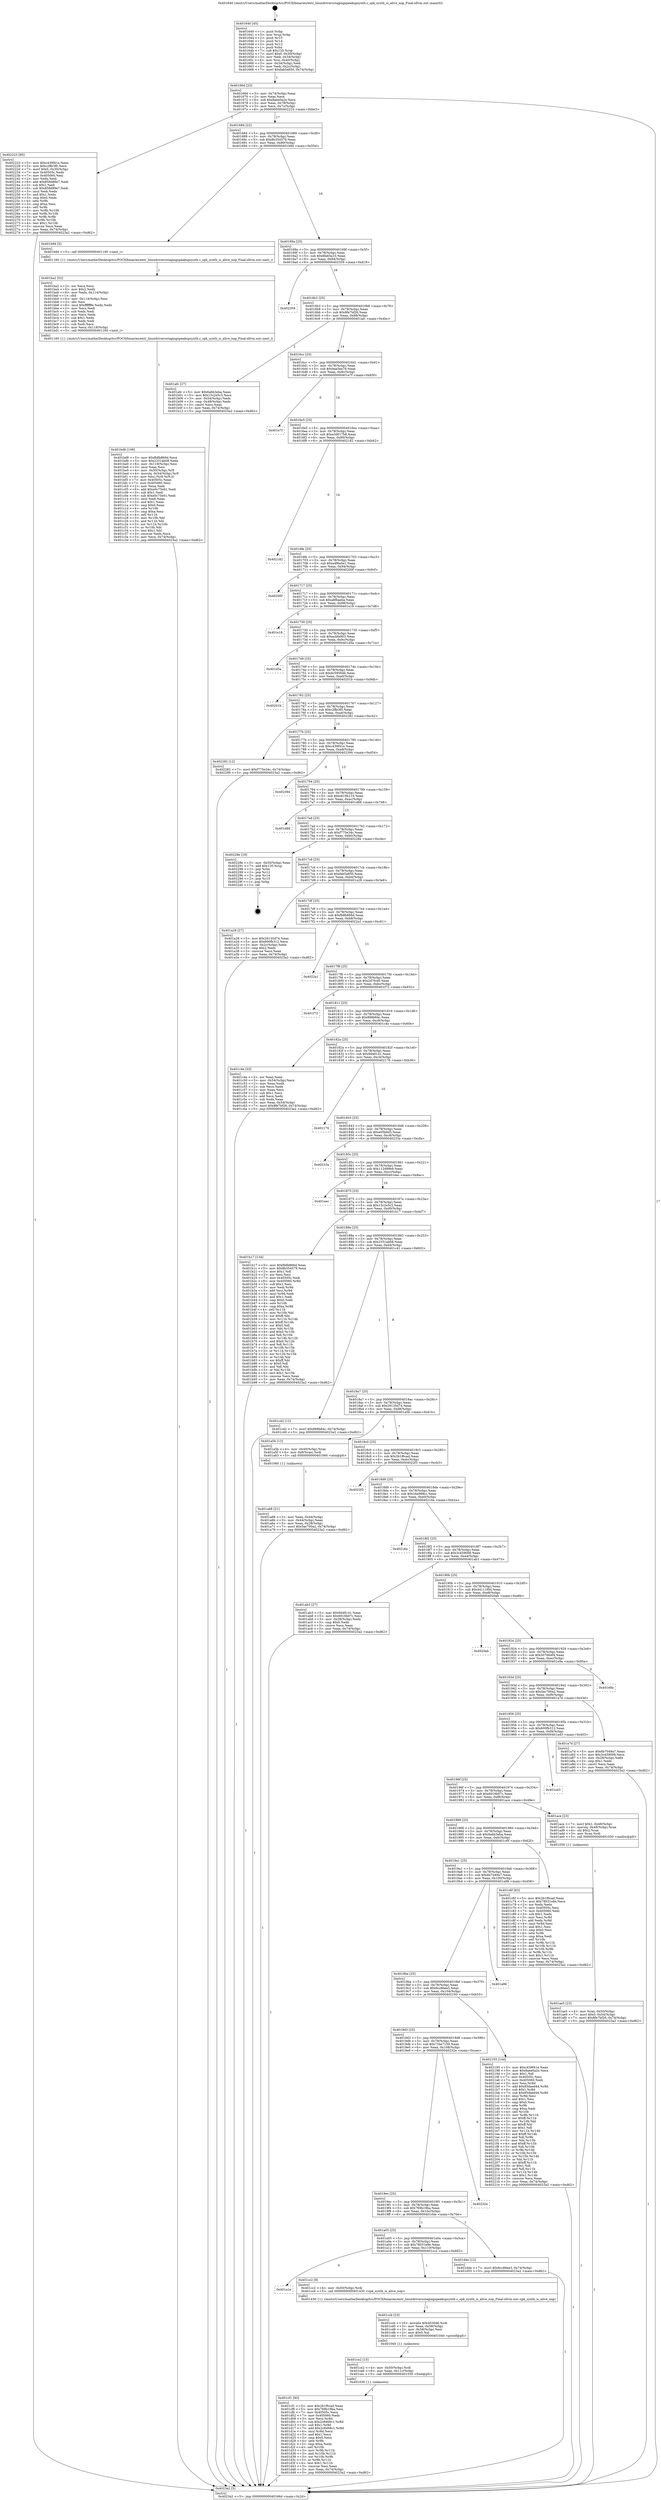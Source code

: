 digraph "0x401640" {
  label = "0x401640 (/mnt/c/Users/mathe/Desktop/tcc/POCII/binaries/extr_linuxdriversstagingspeakupsynth.c_spk_synth_is_alive_nop_Final-ollvm.out::main(0))"
  labelloc = "t"
  node[shape=record]

  Entry [label="",width=0.3,height=0.3,shape=circle,fillcolor=black,style=filled]
  "0x40166d" [label="{
     0x40166d [23]\l
     | [instrs]\l
     &nbsp;&nbsp;0x40166d \<+3\>: mov -0x74(%rbp),%eax\l
     &nbsp;&nbsp;0x401670 \<+2\>: mov %eax,%ecx\l
     &nbsp;&nbsp;0x401672 \<+6\>: sub $0x8aee0a2e,%ecx\l
     &nbsp;&nbsp;0x401678 \<+3\>: mov %eax,-0x78(%rbp)\l
     &nbsp;&nbsp;0x40167b \<+3\>: mov %ecx,-0x7c(%rbp)\l
     &nbsp;&nbsp;0x40167e \<+6\>: je 0000000000402223 \<main+0xbe3\>\l
  }"]
  "0x402223" [label="{
     0x402223 [95]\l
     | [instrs]\l
     &nbsp;&nbsp;0x402223 \<+5\>: mov $0xc439f41e,%eax\l
     &nbsp;&nbsp;0x402228 \<+5\>: mov $0xc2ffe3f0,%ecx\l
     &nbsp;&nbsp;0x40222d \<+7\>: movl $0x0,-0x30(%rbp)\l
     &nbsp;&nbsp;0x402234 \<+7\>: mov 0x40505c,%edx\l
     &nbsp;&nbsp;0x40223b \<+7\>: mov 0x405060,%esi\l
     &nbsp;&nbsp;0x402242 \<+2\>: mov %edx,%edi\l
     &nbsp;&nbsp;0x402244 \<+6\>: add $0x858d89e7,%edi\l
     &nbsp;&nbsp;0x40224a \<+3\>: sub $0x1,%edi\l
     &nbsp;&nbsp;0x40224d \<+6\>: sub $0x858d89e7,%edi\l
     &nbsp;&nbsp;0x402253 \<+3\>: imul %edi,%edx\l
     &nbsp;&nbsp;0x402256 \<+3\>: and $0x1,%edx\l
     &nbsp;&nbsp;0x402259 \<+3\>: cmp $0x0,%edx\l
     &nbsp;&nbsp;0x40225c \<+4\>: sete %r8b\l
     &nbsp;&nbsp;0x402260 \<+3\>: cmp $0xa,%esi\l
     &nbsp;&nbsp;0x402263 \<+4\>: setl %r9b\l
     &nbsp;&nbsp;0x402267 \<+3\>: mov %r8b,%r10b\l
     &nbsp;&nbsp;0x40226a \<+3\>: and %r9b,%r10b\l
     &nbsp;&nbsp;0x40226d \<+3\>: xor %r9b,%r8b\l
     &nbsp;&nbsp;0x402270 \<+3\>: or %r8b,%r10b\l
     &nbsp;&nbsp;0x402273 \<+4\>: test $0x1,%r10b\l
     &nbsp;&nbsp;0x402277 \<+3\>: cmovne %ecx,%eax\l
     &nbsp;&nbsp;0x40227a \<+3\>: mov %eax,-0x74(%rbp)\l
     &nbsp;&nbsp;0x40227d \<+5\>: jmp 00000000004023a2 \<main+0xd62\>\l
  }"]
  "0x401684" [label="{
     0x401684 [22]\l
     | [instrs]\l
     &nbsp;&nbsp;0x401684 \<+5\>: jmp 0000000000401689 \<main+0x49\>\l
     &nbsp;&nbsp;0x401689 \<+3\>: mov -0x78(%rbp),%eax\l
     &nbsp;&nbsp;0x40168c \<+5\>: sub $0x8b354579,%eax\l
     &nbsp;&nbsp;0x401691 \<+3\>: mov %eax,-0x80(%rbp)\l
     &nbsp;&nbsp;0x401694 \<+6\>: je 0000000000401b9d \<main+0x55d\>\l
  }"]
  Exit [label="",width=0.3,height=0.3,shape=circle,fillcolor=black,style=filled,peripheries=2]
  "0x401b9d" [label="{
     0x401b9d [5]\l
     | [instrs]\l
     &nbsp;&nbsp;0x401b9d \<+5\>: call 0000000000401160 \<next_i\>\l
     | [calls]\l
     &nbsp;&nbsp;0x401160 \{1\} (/mnt/c/Users/mathe/Desktop/tcc/POCII/binaries/extr_linuxdriversstagingspeakupsynth.c_spk_synth_is_alive_nop_Final-ollvm.out::next_i)\l
  }"]
  "0x40169a" [label="{
     0x40169a [25]\l
     | [instrs]\l
     &nbsp;&nbsp;0x40169a \<+5\>: jmp 000000000040169f \<main+0x5f\>\l
     &nbsp;&nbsp;0x40169f \<+3\>: mov -0x78(%rbp),%eax\l
     &nbsp;&nbsp;0x4016a2 \<+5\>: sub $0x8fa65a10,%eax\l
     &nbsp;&nbsp;0x4016a7 \<+6\>: mov %eax,-0x84(%rbp)\l
     &nbsp;&nbsp;0x4016ad \<+6\>: je 0000000000402359 \<main+0xd19\>\l
  }"]
  "0x401cf1" [label="{
     0x401cf1 [93]\l
     | [instrs]\l
     &nbsp;&nbsp;0x401cf1 \<+5\>: mov $0x2b1f6cad,%eax\l
     &nbsp;&nbsp;0x401cf6 \<+5\>: mov $0x769b19ba,%esi\l
     &nbsp;&nbsp;0x401cfb \<+7\>: mov 0x40505c,%ecx\l
     &nbsp;&nbsp;0x401d02 \<+7\>: mov 0x405060,%edx\l
     &nbsp;&nbsp;0x401d09 \<+3\>: mov %ecx,%r8d\l
     &nbsp;&nbsp;0x401d0c \<+7\>: sub $0x2c8468c1,%r8d\l
     &nbsp;&nbsp;0x401d13 \<+4\>: sub $0x1,%r8d\l
     &nbsp;&nbsp;0x401d17 \<+7\>: add $0x2c8468c1,%r8d\l
     &nbsp;&nbsp;0x401d1e \<+4\>: imul %r8d,%ecx\l
     &nbsp;&nbsp;0x401d22 \<+3\>: and $0x1,%ecx\l
     &nbsp;&nbsp;0x401d25 \<+3\>: cmp $0x0,%ecx\l
     &nbsp;&nbsp;0x401d28 \<+4\>: sete %r9b\l
     &nbsp;&nbsp;0x401d2c \<+3\>: cmp $0xa,%edx\l
     &nbsp;&nbsp;0x401d2f \<+4\>: setl %r10b\l
     &nbsp;&nbsp;0x401d33 \<+3\>: mov %r9b,%r11b\l
     &nbsp;&nbsp;0x401d36 \<+3\>: and %r10b,%r11b\l
     &nbsp;&nbsp;0x401d39 \<+3\>: xor %r10b,%r9b\l
     &nbsp;&nbsp;0x401d3c \<+3\>: or %r9b,%r11b\l
     &nbsp;&nbsp;0x401d3f \<+4\>: test $0x1,%r11b\l
     &nbsp;&nbsp;0x401d43 \<+3\>: cmovne %esi,%eax\l
     &nbsp;&nbsp;0x401d46 \<+3\>: mov %eax,-0x74(%rbp)\l
     &nbsp;&nbsp;0x401d49 \<+5\>: jmp 00000000004023a2 \<main+0xd62\>\l
  }"]
  "0x402359" [label="{
     0x402359\l
  }", style=dashed]
  "0x4016b3" [label="{
     0x4016b3 [25]\l
     | [instrs]\l
     &nbsp;&nbsp;0x4016b3 \<+5\>: jmp 00000000004016b8 \<main+0x78\>\l
     &nbsp;&nbsp;0x4016b8 \<+3\>: mov -0x78(%rbp),%eax\l
     &nbsp;&nbsp;0x4016bb \<+5\>: sub $0x8fe7bf26,%eax\l
     &nbsp;&nbsp;0x4016c0 \<+6\>: mov %eax,-0x88(%rbp)\l
     &nbsp;&nbsp;0x4016c6 \<+6\>: je 0000000000401afc \<main+0x4bc\>\l
  }"]
  "0x401ce2" [label="{
     0x401ce2 [15]\l
     | [instrs]\l
     &nbsp;&nbsp;0x401ce2 \<+4\>: mov -0x50(%rbp),%rdi\l
     &nbsp;&nbsp;0x401ce6 \<+6\>: mov %eax,-0x11c(%rbp)\l
     &nbsp;&nbsp;0x401cec \<+5\>: call 0000000000401030 \<free@plt\>\l
     | [calls]\l
     &nbsp;&nbsp;0x401030 \{1\} (unknown)\l
  }"]
  "0x401afc" [label="{
     0x401afc [27]\l
     | [instrs]\l
     &nbsp;&nbsp;0x401afc \<+5\>: mov $0x6a6b3eba,%eax\l
     &nbsp;&nbsp;0x401b01 \<+5\>: mov $0x15c2e5c3,%ecx\l
     &nbsp;&nbsp;0x401b06 \<+3\>: mov -0x54(%rbp),%edx\l
     &nbsp;&nbsp;0x401b09 \<+3\>: cmp -0x48(%rbp),%edx\l
     &nbsp;&nbsp;0x401b0c \<+3\>: cmovl %ecx,%eax\l
     &nbsp;&nbsp;0x401b0f \<+3\>: mov %eax,-0x74(%rbp)\l
     &nbsp;&nbsp;0x401b12 \<+5\>: jmp 00000000004023a2 \<main+0xd62\>\l
  }"]
  "0x4016cc" [label="{
     0x4016cc [25]\l
     | [instrs]\l
     &nbsp;&nbsp;0x4016cc \<+5\>: jmp 00000000004016d1 \<main+0x91\>\l
     &nbsp;&nbsp;0x4016d1 \<+3\>: mov -0x78(%rbp),%eax\l
     &nbsp;&nbsp;0x4016d4 \<+5\>: sub $0x9aa5ee78,%eax\l
     &nbsp;&nbsp;0x4016d9 \<+6\>: mov %eax,-0x8c(%rbp)\l
     &nbsp;&nbsp;0x4016df \<+6\>: je 0000000000401e7f \<main+0x83f\>\l
  }"]
  "0x401ccb" [label="{
     0x401ccb [23]\l
     | [instrs]\l
     &nbsp;&nbsp;0x401ccb \<+10\>: movabs $0x4030d6,%rdi\l
     &nbsp;&nbsp;0x401cd5 \<+3\>: mov %eax,-0x58(%rbp)\l
     &nbsp;&nbsp;0x401cd8 \<+3\>: mov -0x58(%rbp),%esi\l
     &nbsp;&nbsp;0x401cdb \<+2\>: mov $0x0,%al\l
     &nbsp;&nbsp;0x401cdd \<+5\>: call 0000000000401040 \<printf@plt\>\l
     | [calls]\l
     &nbsp;&nbsp;0x401040 \{1\} (unknown)\l
  }"]
  "0x401e7f" [label="{
     0x401e7f\l
  }", style=dashed]
  "0x4016e5" [label="{
     0x4016e5 [25]\l
     | [instrs]\l
     &nbsp;&nbsp;0x4016e5 \<+5\>: jmp 00000000004016ea \<main+0xaa\>\l
     &nbsp;&nbsp;0x4016ea \<+3\>: mov -0x78(%rbp),%eax\l
     &nbsp;&nbsp;0x4016ed \<+5\>: sub $0xa3d017b8,%eax\l
     &nbsp;&nbsp;0x4016f2 \<+6\>: mov %eax,-0x90(%rbp)\l
     &nbsp;&nbsp;0x4016f8 \<+6\>: je 0000000000402182 \<main+0xb42\>\l
  }"]
  "0x401a1e" [label="{
     0x401a1e\l
  }", style=dashed]
  "0x402182" [label="{
     0x402182\l
  }", style=dashed]
  "0x4016fe" [label="{
     0x4016fe [25]\l
     | [instrs]\l
     &nbsp;&nbsp;0x4016fe \<+5\>: jmp 0000000000401703 \<main+0xc3\>\l
     &nbsp;&nbsp;0x401703 \<+3\>: mov -0x78(%rbp),%eax\l
     &nbsp;&nbsp;0x401706 \<+5\>: sub $0xa4f6a0e1,%eax\l
     &nbsp;&nbsp;0x40170b \<+6\>: mov %eax,-0x94(%rbp)\l
     &nbsp;&nbsp;0x401711 \<+6\>: je 000000000040200f \<main+0x9cf\>\l
  }"]
  "0x401cc2" [label="{
     0x401cc2 [9]\l
     | [instrs]\l
     &nbsp;&nbsp;0x401cc2 \<+4\>: mov -0x50(%rbp),%rdi\l
     &nbsp;&nbsp;0x401cc6 \<+5\>: call 0000000000401430 \<spk_synth_is_alive_nop\>\l
     | [calls]\l
     &nbsp;&nbsp;0x401430 \{1\} (/mnt/c/Users/mathe/Desktop/tcc/POCII/binaries/extr_linuxdriversstagingspeakupsynth.c_spk_synth_is_alive_nop_Final-ollvm.out::spk_synth_is_alive_nop)\l
  }"]
  "0x40200f" [label="{
     0x40200f\l
  }", style=dashed]
  "0x401717" [label="{
     0x401717 [25]\l
     | [instrs]\l
     &nbsp;&nbsp;0x401717 \<+5\>: jmp 000000000040171c \<main+0xdc\>\l
     &nbsp;&nbsp;0x40171c \<+3\>: mov -0x78(%rbp),%eax\l
     &nbsp;&nbsp;0x40171f \<+5\>: sub $0xa8fbaeba,%eax\l
     &nbsp;&nbsp;0x401724 \<+6\>: mov %eax,-0x98(%rbp)\l
     &nbsp;&nbsp;0x40172a \<+6\>: je 0000000000401e18 \<main+0x7d8\>\l
  }"]
  "0x401a05" [label="{
     0x401a05 [25]\l
     | [instrs]\l
     &nbsp;&nbsp;0x401a05 \<+5\>: jmp 0000000000401a0a \<main+0x3ca\>\l
     &nbsp;&nbsp;0x401a0a \<+3\>: mov -0x78(%rbp),%eax\l
     &nbsp;&nbsp;0x401a0d \<+5\>: sub $0x78031e8e,%eax\l
     &nbsp;&nbsp;0x401a12 \<+6\>: mov %eax,-0x110(%rbp)\l
     &nbsp;&nbsp;0x401a18 \<+6\>: je 0000000000401cc2 \<main+0x682\>\l
  }"]
  "0x401e18" [label="{
     0x401e18\l
  }", style=dashed]
  "0x401730" [label="{
     0x401730 [25]\l
     | [instrs]\l
     &nbsp;&nbsp;0x401730 \<+5\>: jmp 0000000000401735 \<main+0xf5\>\l
     &nbsp;&nbsp;0x401735 \<+3\>: mov -0x78(%rbp),%eax\l
     &nbsp;&nbsp;0x401738 \<+5\>: sub $0xacbfa903,%eax\l
     &nbsp;&nbsp;0x40173d \<+6\>: mov %eax,-0x9c(%rbp)\l
     &nbsp;&nbsp;0x401743 \<+6\>: je 0000000000401d5a \<main+0x71a\>\l
  }"]
  "0x401d4e" [label="{
     0x401d4e [12]\l
     | [instrs]\l
     &nbsp;&nbsp;0x401d4e \<+7\>: movl $0x6cc86ee3,-0x74(%rbp)\l
     &nbsp;&nbsp;0x401d55 \<+5\>: jmp 00000000004023a2 \<main+0xd62\>\l
  }"]
  "0x401d5a" [label="{
     0x401d5a\l
  }", style=dashed]
  "0x401749" [label="{
     0x401749 [25]\l
     | [instrs]\l
     &nbsp;&nbsp;0x401749 \<+5\>: jmp 000000000040174e \<main+0x10e\>\l
     &nbsp;&nbsp;0x40174e \<+3\>: mov -0x78(%rbp),%eax\l
     &nbsp;&nbsp;0x401751 \<+5\>: sub $0xbc59564b,%eax\l
     &nbsp;&nbsp;0x401756 \<+6\>: mov %eax,-0xa0(%rbp)\l
     &nbsp;&nbsp;0x40175c \<+6\>: je 000000000040201b \<main+0x9db\>\l
  }"]
  "0x4019ec" [label="{
     0x4019ec [25]\l
     | [instrs]\l
     &nbsp;&nbsp;0x4019ec \<+5\>: jmp 00000000004019f1 \<main+0x3b1\>\l
     &nbsp;&nbsp;0x4019f1 \<+3\>: mov -0x78(%rbp),%eax\l
     &nbsp;&nbsp;0x4019f4 \<+5\>: sub $0x769b19ba,%eax\l
     &nbsp;&nbsp;0x4019f9 \<+6\>: mov %eax,-0x10c(%rbp)\l
     &nbsp;&nbsp;0x4019ff \<+6\>: je 0000000000401d4e \<main+0x70e\>\l
  }"]
  "0x40201b" [label="{
     0x40201b\l
  }", style=dashed]
  "0x401762" [label="{
     0x401762 [25]\l
     | [instrs]\l
     &nbsp;&nbsp;0x401762 \<+5\>: jmp 0000000000401767 \<main+0x127\>\l
     &nbsp;&nbsp;0x401767 \<+3\>: mov -0x78(%rbp),%eax\l
     &nbsp;&nbsp;0x40176a \<+5\>: sub $0xc2ffe3f0,%eax\l
     &nbsp;&nbsp;0x40176f \<+6\>: mov %eax,-0xa4(%rbp)\l
     &nbsp;&nbsp;0x401775 \<+6\>: je 0000000000402282 \<main+0xc42\>\l
  }"]
  "0x40232e" [label="{
     0x40232e\l
  }", style=dashed]
  "0x402282" [label="{
     0x402282 [12]\l
     | [instrs]\l
     &nbsp;&nbsp;0x402282 \<+7\>: movl $0xf775e34c,-0x74(%rbp)\l
     &nbsp;&nbsp;0x402289 \<+5\>: jmp 00000000004023a2 \<main+0xd62\>\l
  }"]
  "0x40177b" [label="{
     0x40177b [25]\l
     | [instrs]\l
     &nbsp;&nbsp;0x40177b \<+5\>: jmp 0000000000401780 \<main+0x140\>\l
     &nbsp;&nbsp;0x401780 \<+3\>: mov -0x78(%rbp),%eax\l
     &nbsp;&nbsp;0x401783 \<+5\>: sub $0xc439f41e,%eax\l
     &nbsp;&nbsp;0x401788 \<+6\>: mov %eax,-0xa8(%rbp)\l
     &nbsp;&nbsp;0x40178e \<+6\>: je 0000000000402394 \<main+0xd54\>\l
  }"]
  "0x4019d3" [label="{
     0x4019d3 [25]\l
     | [instrs]\l
     &nbsp;&nbsp;0x4019d3 \<+5\>: jmp 00000000004019d8 \<main+0x398\>\l
     &nbsp;&nbsp;0x4019d8 \<+3\>: mov -0x78(%rbp),%eax\l
     &nbsp;&nbsp;0x4019db \<+5\>: sub $0x734e7159,%eax\l
     &nbsp;&nbsp;0x4019e0 \<+6\>: mov %eax,-0x108(%rbp)\l
     &nbsp;&nbsp;0x4019e6 \<+6\>: je 000000000040232e \<main+0xcee\>\l
  }"]
  "0x402394" [label="{
     0x402394\l
  }", style=dashed]
  "0x401794" [label="{
     0x401794 [25]\l
     | [instrs]\l
     &nbsp;&nbsp;0x401794 \<+5\>: jmp 0000000000401799 \<main+0x159\>\l
     &nbsp;&nbsp;0x401799 \<+3\>: mov -0x78(%rbp),%eax\l
     &nbsp;&nbsp;0x40179c \<+5\>: sub $0xeb19b110,%eax\l
     &nbsp;&nbsp;0x4017a1 \<+6\>: mov %eax,-0xac(%rbp)\l
     &nbsp;&nbsp;0x4017a7 \<+6\>: je 0000000000401d88 \<main+0x748\>\l
  }"]
  "0x402193" [label="{
     0x402193 [144]\l
     | [instrs]\l
     &nbsp;&nbsp;0x402193 \<+5\>: mov $0xc439f41e,%eax\l
     &nbsp;&nbsp;0x402198 \<+5\>: mov $0x8aee0a2e,%ecx\l
     &nbsp;&nbsp;0x40219d \<+2\>: mov $0x1,%dl\l
     &nbsp;&nbsp;0x40219f \<+7\>: mov 0x40505c,%esi\l
     &nbsp;&nbsp;0x4021a6 \<+7\>: mov 0x405060,%edi\l
     &nbsp;&nbsp;0x4021ad \<+3\>: mov %esi,%r8d\l
     &nbsp;&nbsp;0x4021b0 \<+7\>: add $0x85daed44,%r8d\l
     &nbsp;&nbsp;0x4021b7 \<+4\>: sub $0x1,%r8d\l
     &nbsp;&nbsp;0x4021bb \<+7\>: sub $0x85daed44,%r8d\l
     &nbsp;&nbsp;0x4021c2 \<+4\>: imul %r8d,%esi\l
     &nbsp;&nbsp;0x4021c6 \<+3\>: and $0x1,%esi\l
     &nbsp;&nbsp;0x4021c9 \<+3\>: cmp $0x0,%esi\l
     &nbsp;&nbsp;0x4021cc \<+4\>: sete %r9b\l
     &nbsp;&nbsp;0x4021d0 \<+3\>: cmp $0xa,%edi\l
     &nbsp;&nbsp;0x4021d3 \<+4\>: setl %r10b\l
     &nbsp;&nbsp;0x4021d7 \<+3\>: mov %r9b,%r11b\l
     &nbsp;&nbsp;0x4021da \<+4\>: xor $0xff,%r11b\l
     &nbsp;&nbsp;0x4021de \<+3\>: mov %r10b,%bl\l
     &nbsp;&nbsp;0x4021e1 \<+3\>: xor $0xff,%bl\l
     &nbsp;&nbsp;0x4021e4 \<+3\>: xor $0x1,%dl\l
     &nbsp;&nbsp;0x4021e7 \<+3\>: mov %r11b,%r14b\l
     &nbsp;&nbsp;0x4021ea \<+4\>: and $0xff,%r14b\l
     &nbsp;&nbsp;0x4021ee \<+3\>: and %dl,%r9b\l
     &nbsp;&nbsp;0x4021f1 \<+3\>: mov %bl,%r15b\l
     &nbsp;&nbsp;0x4021f4 \<+4\>: and $0xff,%r15b\l
     &nbsp;&nbsp;0x4021f8 \<+3\>: and %dl,%r10b\l
     &nbsp;&nbsp;0x4021fb \<+3\>: or %r9b,%r14b\l
     &nbsp;&nbsp;0x4021fe \<+3\>: or %r10b,%r15b\l
     &nbsp;&nbsp;0x402201 \<+3\>: xor %r15b,%r14b\l
     &nbsp;&nbsp;0x402204 \<+3\>: or %bl,%r11b\l
     &nbsp;&nbsp;0x402207 \<+4\>: xor $0xff,%r11b\l
     &nbsp;&nbsp;0x40220b \<+3\>: or $0x1,%dl\l
     &nbsp;&nbsp;0x40220e \<+3\>: and %dl,%r11b\l
     &nbsp;&nbsp;0x402211 \<+3\>: or %r11b,%r14b\l
     &nbsp;&nbsp;0x402214 \<+4\>: test $0x1,%r14b\l
     &nbsp;&nbsp;0x402218 \<+3\>: cmovne %ecx,%eax\l
     &nbsp;&nbsp;0x40221b \<+3\>: mov %eax,-0x74(%rbp)\l
     &nbsp;&nbsp;0x40221e \<+5\>: jmp 00000000004023a2 \<main+0xd62\>\l
  }"]
  "0x401d88" [label="{
     0x401d88\l
  }", style=dashed]
  "0x4017ad" [label="{
     0x4017ad [25]\l
     | [instrs]\l
     &nbsp;&nbsp;0x4017ad \<+5\>: jmp 00000000004017b2 \<main+0x172\>\l
     &nbsp;&nbsp;0x4017b2 \<+3\>: mov -0x78(%rbp),%eax\l
     &nbsp;&nbsp;0x4017b5 \<+5\>: sub $0xf775e34c,%eax\l
     &nbsp;&nbsp;0x4017ba \<+6\>: mov %eax,-0xb0(%rbp)\l
     &nbsp;&nbsp;0x4017c0 \<+6\>: je 000000000040228e \<main+0xc4e\>\l
  }"]
  "0x4019ba" [label="{
     0x4019ba [25]\l
     | [instrs]\l
     &nbsp;&nbsp;0x4019ba \<+5\>: jmp 00000000004019bf \<main+0x37f\>\l
     &nbsp;&nbsp;0x4019bf \<+3\>: mov -0x78(%rbp),%eax\l
     &nbsp;&nbsp;0x4019c2 \<+5\>: sub $0x6cc86ee3,%eax\l
     &nbsp;&nbsp;0x4019c7 \<+6\>: mov %eax,-0x104(%rbp)\l
     &nbsp;&nbsp;0x4019cd \<+6\>: je 0000000000402193 \<main+0xb53\>\l
  }"]
  "0x40228e" [label="{
     0x40228e [19]\l
     | [instrs]\l
     &nbsp;&nbsp;0x40228e \<+3\>: mov -0x30(%rbp),%eax\l
     &nbsp;&nbsp;0x402291 \<+7\>: add $0x120,%rsp\l
     &nbsp;&nbsp;0x402298 \<+1\>: pop %rbx\l
     &nbsp;&nbsp;0x402299 \<+2\>: pop %r12\l
     &nbsp;&nbsp;0x40229b \<+2\>: pop %r14\l
     &nbsp;&nbsp;0x40229d \<+2\>: pop %r15\l
     &nbsp;&nbsp;0x40229f \<+1\>: pop %rbp\l
     &nbsp;&nbsp;0x4022a0 \<+1\>: ret\l
  }"]
  "0x4017c6" [label="{
     0x4017c6 [25]\l
     | [instrs]\l
     &nbsp;&nbsp;0x4017c6 \<+5\>: jmp 00000000004017cb \<main+0x18b\>\l
     &nbsp;&nbsp;0x4017cb \<+3\>: mov -0x78(%rbp),%eax\l
     &nbsp;&nbsp;0x4017ce \<+5\>: sub $0xfab5a850,%eax\l
     &nbsp;&nbsp;0x4017d3 \<+6\>: mov %eax,-0xb4(%rbp)\l
     &nbsp;&nbsp;0x4017d9 \<+6\>: je 0000000000401a28 \<main+0x3e8\>\l
  }"]
  "0x401a98" [label="{
     0x401a98\l
  }", style=dashed]
  "0x401a28" [label="{
     0x401a28 [27]\l
     | [instrs]\l
     &nbsp;&nbsp;0x401a28 \<+5\>: mov $0x29135d74,%eax\l
     &nbsp;&nbsp;0x401a2d \<+5\>: mov $0x600fb312,%ecx\l
     &nbsp;&nbsp;0x401a32 \<+3\>: mov -0x2c(%rbp),%edx\l
     &nbsp;&nbsp;0x401a35 \<+3\>: cmp $0x2,%edx\l
     &nbsp;&nbsp;0x401a38 \<+3\>: cmovne %ecx,%eax\l
     &nbsp;&nbsp;0x401a3b \<+3\>: mov %eax,-0x74(%rbp)\l
     &nbsp;&nbsp;0x401a3e \<+5\>: jmp 00000000004023a2 \<main+0xd62\>\l
  }"]
  "0x4017df" [label="{
     0x4017df [25]\l
     | [instrs]\l
     &nbsp;&nbsp;0x4017df \<+5\>: jmp 00000000004017e4 \<main+0x1a4\>\l
     &nbsp;&nbsp;0x4017e4 \<+3\>: mov -0x78(%rbp),%eax\l
     &nbsp;&nbsp;0x4017e7 \<+5\>: sub $0xfb8b866d,%eax\l
     &nbsp;&nbsp;0x4017ec \<+6\>: mov %eax,-0xb8(%rbp)\l
     &nbsp;&nbsp;0x4017f2 \<+6\>: je 00000000004022a1 \<main+0xc61\>\l
  }"]
  "0x4023a2" [label="{
     0x4023a2 [5]\l
     | [instrs]\l
     &nbsp;&nbsp;0x4023a2 \<+5\>: jmp 000000000040166d \<main+0x2d\>\l
  }"]
  "0x401640" [label="{
     0x401640 [45]\l
     | [instrs]\l
     &nbsp;&nbsp;0x401640 \<+1\>: push %rbp\l
     &nbsp;&nbsp;0x401641 \<+3\>: mov %rsp,%rbp\l
     &nbsp;&nbsp;0x401644 \<+2\>: push %r15\l
     &nbsp;&nbsp;0x401646 \<+2\>: push %r14\l
     &nbsp;&nbsp;0x401648 \<+2\>: push %r12\l
     &nbsp;&nbsp;0x40164a \<+1\>: push %rbx\l
     &nbsp;&nbsp;0x40164b \<+7\>: sub $0x120,%rsp\l
     &nbsp;&nbsp;0x401652 \<+7\>: movl $0x0,-0x30(%rbp)\l
     &nbsp;&nbsp;0x401659 \<+3\>: mov %edi,-0x34(%rbp)\l
     &nbsp;&nbsp;0x40165c \<+4\>: mov %rsi,-0x40(%rbp)\l
     &nbsp;&nbsp;0x401660 \<+3\>: mov -0x34(%rbp),%edi\l
     &nbsp;&nbsp;0x401663 \<+3\>: mov %edi,-0x2c(%rbp)\l
     &nbsp;&nbsp;0x401666 \<+7\>: movl $0xfab5a850,-0x74(%rbp)\l
  }"]
  "0x4019a1" [label="{
     0x4019a1 [25]\l
     | [instrs]\l
     &nbsp;&nbsp;0x4019a1 \<+5\>: jmp 00000000004019a6 \<main+0x366\>\l
     &nbsp;&nbsp;0x4019a6 \<+3\>: mov -0x78(%rbp),%eax\l
     &nbsp;&nbsp;0x4019a9 \<+5\>: sub $0x6b7049a7,%eax\l
     &nbsp;&nbsp;0x4019ae \<+6\>: mov %eax,-0x100(%rbp)\l
     &nbsp;&nbsp;0x4019b4 \<+6\>: je 0000000000401a98 \<main+0x458\>\l
  }"]
  "0x4022a1" [label="{
     0x4022a1\l
  }", style=dashed]
  "0x4017f8" [label="{
     0x4017f8 [25]\l
     | [instrs]\l
     &nbsp;&nbsp;0x4017f8 \<+5\>: jmp 00000000004017fd \<main+0x1bd\>\l
     &nbsp;&nbsp;0x4017fd \<+3\>: mov -0x78(%rbp),%eax\l
     &nbsp;&nbsp;0x401800 \<+5\>: sub $0x2d7fcd0,%eax\l
     &nbsp;&nbsp;0x401805 \<+6\>: mov %eax,-0xbc(%rbp)\l
     &nbsp;&nbsp;0x40180b \<+6\>: je 0000000000401f72 \<main+0x932\>\l
  }"]
  "0x401c6f" [label="{
     0x401c6f [83]\l
     | [instrs]\l
     &nbsp;&nbsp;0x401c6f \<+5\>: mov $0x2b1f6cad,%eax\l
     &nbsp;&nbsp;0x401c74 \<+5\>: mov $0x78031e8e,%ecx\l
     &nbsp;&nbsp;0x401c79 \<+2\>: xor %edx,%edx\l
     &nbsp;&nbsp;0x401c7b \<+7\>: mov 0x40505c,%esi\l
     &nbsp;&nbsp;0x401c82 \<+7\>: mov 0x405060,%edi\l
     &nbsp;&nbsp;0x401c89 \<+3\>: sub $0x1,%edx\l
     &nbsp;&nbsp;0x401c8c \<+3\>: mov %esi,%r8d\l
     &nbsp;&nbsp;0x401c8f \<+3\>: add %edx,%r8d\l
     &nbsp;&nbsp;0x401c92 \<+4\>: imul %r8d,%esi\l
     &nbsp;&nbsp;0x401c96 \<+3\>: and $0x1,%esi\l
     &nbsp;&nbsp;0x401c99 \<+3\>: cmp $0x0,%esi\l
     &nbsp;&nbsp;0x401c9c \<+4\>: sete %r9b\l
     &nbsp;&nbsp;0x401ca0 \<+3\>: cmp $0xa,%edi\l
     &nbsp;&nbsp;0x401ca3 \<+4\>: setl %r10b\l
     &nbsp;&nbsp;0x401ca7 \<+3\>: mov %r9b,%r11b\l
     &nbsp;&nbsp;0x401caa \<+3\>: and %r10b,%r11b\l
     &nbsp;&nbsp;0x401cad \<+3\>: xor %r10b,%r9b\l
     &nbsp;&nbsp;0x401cb0 \<+3\>: or %r9b,%r11b\l
     &nbsp;&nbsp;0x401cb3 \<+4\>: test $0x1,%r11b\l
     &nbsp;&nbsp;0x401cb7 \<+3\>: cmovne %ecx,%eax\l
     &nbsp;&nbsp;0x401cba \<+3\>: mov %eax,-0x74(%rbp)\l
     &nbsp;&nbsp;0x401cbd \<+5\>: jmp 00000000004023a2 \<main+0xd62\>\l
  }"]
  "0x401f72" [label="{
     0x401f72\l
  }", style=dashed]
  "0x401811" [label="{
     0x401811 [25]\l
     | [instrs]\l
     &nbsp;&nbsp;0x401811 \<+5\>: jmp 0000000000401816 \<main+0x1d6\>\l
     &nbsp;&nbsp;0x401816 \<+3\>: mov -0x78(%rbp),%eax\l
     &nbsp;&nbsp;0x401819 \<+5\>: sub $0x888b84c,%eax\l
     &nbsp;&nbsp;0x40181e \<+6\>: mov %eax,-0xc0(%rbp)\l
     &nbsp;&nbsp;0x401824 \<+6\>: je 0000000000401c4e \<main+0x60e\>\l
  }"]
  "0x401bd6" [label="{
     0x401bd6 [108]\l
     | [instrs]\l
     &nbsp;&nbsp;0x401bd6 \<+5\>: mov $0xfb8b866d,%ecx\l
     &nbsp;&nbsp;0x401bdb \<+5\>: mov $0x2331ab08,%edx\l
     &nbsp;&nbsp;0x401be0 \<+6\>: mov -0x118(%rbp),%esi\l
     &nbsp;&nbsp;0x401be6 \<+3\>: imul %eax,%esi\l
     &nbsp;&nbsp;0x401be9 \<+4\>: mov -0x50(%rbp),%r8\l
     &nbsp;&nbsp;0x401bed \<+4\>: movslq -0x54(%rbp),%r9\l
     &nbsp;&nbsp;0x401bf1 \<+4\>: mov %esi,(%r8,%r9,4)\l
     &nbsp;&nbsp;0x401bf5 \<+7\>: mov 0x40505c,%eax\l
     &nbsp;&nbsp;0x401bfc \<+7\>: mov 0x405060,%esi\l
     &nbsp;&nbsp;0x401c03 \<+2\>: mov %eax,%edi\l
     &nbsp;&nbsp;0x401c05 \<+6\>: add $0xe0c75e61,%edi\l
     &nbsp;&nbsp;0x401c0b \<+3\>: sub $0x1,%edi\l
     &nbsp;&nbsp;0x401c0e \<+6\>: sub $0xe0c75e61,%edi\l
     &nbsp;&nbsp;0x401c14 \<+3\>: imul %edi,%eax\l
     &nbsp;&nbsp;0x401c17 \<+3\>: and $0x1,%eax\l
     &nbsp;&nbsp;0x401c1a \<+3\>: cmp $0x0,%eax\l
     &nbsp;&nbsp;0x401c1d \<+4\>: sete %r10b\l
     &nbsp;&nbsp;0x401c21 \<+3\>: cmp $0xa,%esi\l
     &nbsp;&nbsp;0x401c24 \<+4\>: setl %r11b\l
     &nbsp;&nbsp;0x401c28 \<+3\>: mov %r10b,%bl\l
     &nbsp;&nbsp;0x401c2b \<+3\>: and %r11b,%bl\l
     &nbsp;&nbsp;0x401c2e \<+3\>: xor %r11b,%r10b\l
     &nbsp;&nbsp;0x401c31 \<+3\>: or %r10b,%bl\l
     &nbsp;&nbsp;0x401c34 \<+3\>: test $0x1,%bl\l
     &nbsp;&nbsp;0x401c37 \<+3\>: cmovne %edx,%ecx\l
     &nbsp;&nbsp;0x401c3a \<+3\>: mov %ecx,-0x74(%rbp)\l
     &nbsp;&nbsp;0x401c3d \<+5\>: jmp 00000000004023a2 \<main+0xd62\>\l
  }"]
  "0x401c4e" [label="{
     0x401c4e [33]\l
     | [instrs]\l
     &nbsp;&nbsp;0x401c4e \<+2\>: xor %eax,%eax\l
     &nbsp;&nbsp;0x401c50 \<+3\>: mov -0x54(%rbp),%ecx\l
     &nbsp;&nbsp;0x401c53 \<+2\>: mov %eax,%edx\l
     &nbsp;&nbsp;0x401c55 \<+2\>: sub %ecx,%edx\l
     &nbsp;&nbsp;0x401c57 \<+2\>: mov %eax,%ecx\l
     &nbsp;&nbsp;0x401c59 \<+3\>: sub $0x1,%ecx\l
     &nbsp;&nbsp;0x401c5c \<+2\>: add %ecx,%edx\l
     &nbsp;&nbsp;0x401c5e \<+2\>: sub %edx,%eax\l
     &nbsp;&nbsp;0x401c60 \<+3\>: mov %eax,-0x54(%rbp)\l
     &nbsp;&nbsp;0x401c63 \<+7\>: movl $0x8fe7bf26,-0x74(%rbp)\l
     &nbsp;&nbsp;0x401c6a \<+5\>: jmp 00000000004023a2 \<main+0xd62\>\l
  }"]
  "0x40182a" [label="{
     0x40182a [25]\l
     | [instrs]\l
     &nbsp;&nbsp;0x40182a \<+5\>: jmp 000000000040182f \<main+0x1ef\>\l
     &nbsp;&nbsp;0x40182f \<+3\>: mov -0x78(%rbp),%eax\l
     &nbsp;&nbsp;0x401832 \<+5\>: sub $0x9d48141,%eax\l
     &nbsp;&nbsp;0x401837 \<+6\>: mov %eax,-0xc4(%rbp)\l
     &nbsp;&nbsp;0x40183d \<+6\>: je 0000000000402176 \<main+0xb36\>\l
  }"]
  "0x401ba2" [label="{
     0x401ba2 [52]\l
     | [instrs]\l
     &nbsp;&nbsp;0x401ba2 \<+2\>: xor %ecx,%ecx\l
     &nbsp;&nbsp;0x401ba4 \<+5\>: mov $0x2,%edx\l
     &nbsp;&nbsp;0x401ba9 \<+6\>: mov %edx,-0x114(%rbp)\l
     &nbsp;&nbsp;0x401baf \<+1\>: cltd\l
     &nbsp;&nbsp;0x401bb0 \<+6\>: mov -0x114(%rbp),%esi\l
     &nbsp;&nbsp;0x401bb6 \<+2\>: idiv %esi\l
     &nbsp;&nbsp;0x401bb8 \<+6\>: imul $0xfffffffe,%edx,%edx\l
     &nbsp;&nbsp;0x401bbe \<+2\>: mov %ecx,%edi\l
     &nbsp;&nbsp;0x401bc0 \<+2\>: sub %edx,%edi\l
     &nbsp;&nbsp;0x401bc2 \<+2\>: mov %ecx,%edx\l
     &nbsp;&nbsp;0x401bc4 \<+3\>: sub $0x1,%edx\l
     &nbsp;&nbsp;0x401bc7 \<+2\>: add %edx,%edi\l
     &nbsp;&nbsp;0x401bc9 \<+2\>: sub %edi,%ecx\l
     &nbsp;&nbsp;0x401bcb \<+6\>: mov %ecx,-0x118(%rbp)\l
     &nbsp;&nbsp;0x401bd1 \<+5\>: call 0000000000401160 \<next_i\>\l
     | [calls]\l
     &nbsp;&nbsp;0x401160 \{1\} (/mnt/c/Users/mathe/Desktop/tcc/POCII/binaries/extr_linuxdriversstagingspeakupsynth.c_spk_synth_is_alive_nop_Final-ollvm.out::next_i)\l
  }"]
  "0x402176" [label="{
     0x402176\l
  }", style=dashed]
  "0x401843" [label="{
     0x401843 [25]\l
     | [instrs]\l
     &nbsp;&nbsp;0x401843 \<+5\>: jmp 0000000000401848 \<main+0x208\>\l
     &nbsp;&nbsp;0x401848 \<+3\>: mov -0x78(%rbp),%eax\l
     &nbsp;&nbsp;0x40184b \<+5\>: sub $0xe65bbd3,%eax\l
     &nbsp;&nbsp;0x401850 \<+6\>: mov %eax,-0xc8(%rbp)\l
     &nbsp;&nbsp;0x401856 \<+6\>: je 000000000040233a \<main+0xcfa\>\l
  }"]
  "0x401ae5" [label="{
     0x401ae5 [23]\l
     | [instrs]\l
     &nbsp;&nbsp;0x401ae5 \<+4\>: mov %rax,-0x50(%rbp)\l
     &nbsp;&nbsp;0x401ae9 \<+7\>: movl $0x0,-0x54(%rbp)\l
     &nbsp;&nbsp;0x401af0 \<+7\>: movl $0x8fe7bf26,-0x74(%rbp)\l
     &nbsp;&nbsp;0x401af7 \<+5\>: jmp 00000000004023a2 \<main+0xd62\>\l
  }"]
  "0x40233a" [label="{
     0x40233a\l
  }", style=dashed]
  "0x40185c" [label="{
     0x40185c [25]\l
     | [instrs]\l
     &nbsp;&nbsp;0x40185c \<+5\>: jmp 0000000000401861 \<main+0x221\>\l
     &nbsp;&nbsp;0x401861 \<+3\>: mov -0x78(%rbp),%eax\l
     &nbsp;&nbsp;0x401864 \<+5\>: sub $0x112d99e9,%eax\l
     &nbsp;&nbsp;0x401869 \<+6\>: mov %eax,-0xcc(%rbp)\l
     &nbsp;&nbsp;0x40186f \<+6\>: je 0000000000401eec \<main+0x8ac\>\l
  }"]
  "0x401988" [label="{
     0x401988 [25]\l
     | [instrs]\l
     &nbsp;&nbsp;0x401988 \<+5\>: jmp 000000000040198d \<main+0x34d\>\l
     &nbsp;&nbsp;0x40198d \<+3\>: mov -0x78(%rbp),%eax\l
     &nbsp;&nbsp;0x401990 \<+5\>: sub $0x6a6b3eba,%eax\l
     &nbsp;&nbsp;0x401995 \<+6\>: mov %eax,-0xfc(%rbp)\l
     &nbsp;&nbsp;0x40199b \<+6\>: je 0000000000401c6f \<main+0x62f\>\l
  }"]
  "0x401eec" [label="{
     0x401eec\l
  }", style=dashed]
  "0x401875" [label="{
     0x401875 [25]\l
     | [instrs]\l
     &nbsp;&nbsp;0x401875 \<+5\>: jmp 000000000040187a \<main+0x23a\>\l
     &nbsp;&nbsp;0x40187a \<+3\>: mov -0x78(%rbp),%eax\l
     &nbsp;&nbsp;0x40187d \<+5\>: sub $0x15c2e5c3,%eax\l
     &nbsp;&nbsp;0x401882 \<+6\>: mov %eax,-0xd0(%rbp)\l
     &nbsp;&nbsp;0x401888 \<+6\>: je 0000000000401b17 \<main+0x4d7\>\l
  }"]
  "0x401ace" [label="{
     0x401ace [23]\l
     | [instrs]\l
     &nbsp;&nbsp;0x401ace \<+7\>: movl $0x1,-0x48(%rbp)\l
     &nbsp;&nbsp;0x401ad5 \<+4\>: movslq -0x48(%rbp),%rax\l
     &nbsp;&nbsp;0x401ad9 \<+4\>: shl $0x2,%rax\l
     &nbsp;&nbsp;0x401add \<+3\>: mov %rax,%rdi\l
     &nbsp;&nbsp;0x401ae0 \<+5\>: call 0000000000401050 \<malloc@plt\>\l
     | [calls]\l
     &nbsp;&nbsp;0x401050 \{1\} (unknown)\l
  }"]
  "0x401b17" [label="{
     0x401b17 [134]\l
     | [instrs]\l
     &nbsp;&nbsp;0x401b17 \<+5\>: mov $0xfb8b866d,%eax\l
     &nbsp;&nbsp;0x401b1c \<+5\>: mov $0x8b354579,%ecx\l
     &nbsp;&nbsp;0x401b21 \<+2\>: mov $0x1,%dl\l
     &nbsp;&nbsp;0x401b23 \<+2\>: xor %esi,%esi\l
     &nbsp;&nbsp;0x401b25 \<+7\>: mov 0x40505c,%edi\l
     &nbsp;&nbsp;0x401b2c \<+8\>: mov 0x405060,%r8d\l
     &nbsp;&nbsp;0x401b34 \<+3\>: sub $0x1,%esi\l
     &nbsp;&nbsp;0x401b37 \<+3\>: mov %edi,%r9d\l
     &nbsp;&nbsp;0x401b3a \<+3\>: add %esi,%r9d\l
     &nbsp;&nbsp;0x401b3d \<+4\>: imul %r9d,%edi\l
     &nbsp;&nbsp;0x401b41 \<+3\>: and $0x1,%edi\l
     &nbsp;&nbsp;0x401b44 \<+3\>: cmp $0x0,%edi\l
     &nbsp;&nbsp;0x401b47 \<+4\>: sete %r10b\l
     &nbsp;&nbsp;0x401b4b \<+4\>: cmp $0xa,%r8d\l
     &nbsp;&nbsp;0x401b4f \<+4\>: setl %r11b\l
     &nbsp;&nbsp;0x401b53 \<+3\>: mov %r10b,%bl\l
     &nbsp;&nbsp;0x401b56 \<+3\>: xor $0xff,%bl\l
     &nbsp;&nbsp;0x401b59 \<+3\>: mov %r11b,%r14b\l
     &nbsp;&nbsp;0x401b5c \<+4\>: xor $0xff,%r14b\l
     &nbsp;&nbsp;0x401b60 \<+3\>: xor $0x0,%dl\l
     &nbsp;&nbsp;0x401b63 \<+3\>: mov %bl,%r15b\l
     &nbsp;&nbsp;0x401b66 \<+4\>: and $0x0,%r15b\l
     &nbsp;&nbsp;0x401b6a \<+3\>: and %dl,%r10b\l
     &nbsp;&nbsp;0x401b6d \<+3\>: mov %r14b,%r12b\l
     &nbsp;&nbsp;0x401b70 \<+4\>: and $0x0,%r12b\l
     &nbsp;&nbsp;0x401b74 \<+3\>: and %dl,%r11b\l
     &nbsp;&nbsp;0x401b77 \<+3\>: or %r10b,%r15b\l
     &nbsp;&nbsp;0x401b7a \<+3\>: or %r11b,%r12b\l
     &nbsp;&nbsp;0x401b7d \<+3\>: xor %r12b,%r15b\l
     &nbsp;&nbsp;0x401b80 \<+3\>: or %r14b,%bl\l
     &nbsp;&nbsp;0x401b83 \<+3\>: xor $0xff,%bl\l
     &nbsp;&nbsp;0x401b86 \<+3\>: or $0x0,%dl\l
     &nbsp;&nbsp;0x401b89 \<+2\>: and %dl,%bl\l
     &nbsp;&nbsp;0x401b8b \<+3\>: or %bl,%r15b\l
     &nbsp;&nbsp;0x401b8e \<+4\>: test $0x1,%r15b\l
     &nbsp;&nbsp;0x401b92 \<+3\>: cmovne %ecx,%eax\l
     &nbsp;&nbsp;0x401b95 \<+3\>: mov %eax,-0x74(%rbp)\l
     &nbsp;&nbsp;0x401b98 \<+5\>: jmp 00000000004023a2 \<main+0xd62\>\l
  }"]
  "0x40188e" [label="{
     0x40188e [25]\l
     | [instrs]\l
     &nbsp;&nbsp;0x40188e \<+5\>: jmp 0000000000401893 \<main+0x253\>\l
     &nbsp;&nbsp;0x401893 \<+3\>: mov -0x78(%rbp),%eax\l
     &nbsp;&nbsp;0x401896 \<+5\>: sub $0x2331ab08,%eax\l
     &nbsp;&nbsp;0x40189b \<+6\>: mov %eax,-0xd4(%rbp)\l
     &nbsp;&nbsp;0x4018a1 \<+6\>: je 0000000000401c42 \<main+0x602\>\l
  }"]
  "0x40196f" [label="{
     0x40196f [25]\l
     | [instrs]\l
     &nbsp;&nbsp;0x40196f \<+5\>: jmp 0000000000401974 \<main+0x334\>\l
     &nbsp;&nbsp;0x401974 \<+3\>: mov -0x78(%rbp),%eax\l
     &nbsp;&nbsp;0x401977 \<+5\>: sub $0x6916b07c,%eax\l
     &nbsp;&nbsp;0x40197c \<+6\>: mov %eax,-0xf8(%rbp)\l
     &nbsp;&nbsp;0x401982 \<+6\>: je 0000000000401ace \<main+0x48e\>\l
  }"]
  "0x401c42" [label="{
     0x401c42 [12]\l
     | [instrs]\l
     &nbsp;&nbsp;0x401c42 \<+7\>: movl $0x888b84c,-0x74(%rbp)\l
     &nbsp;&nbsp;0x401c49 \<+5\>: jmp 00000000004023a2 \<main+0xd62\>\l
  }"]
  "0x4018a7" [label="{
     0x4018a7 [25]\l
     | [instrs]\l
     &nbsp;&nbsp;0x4018a7 \<+5\>: jmp 00000000004018ac \<main+0x26c\>\l
     &nbsp;&nbsp;0x4018ac \<+3\>: mov -0x78(%rbp),%eax\l
     &nbsp;&nbsp;0x4018af \<+5\>: sub $0x29135d74,%eax\l
     &nbsp;&nbsp;0x4018b4 \<+6\>: mov %eax,-0xd8(%rbp)\l
     &nbsp;&nbsp;0x4018ba \<+6\>: je 0000000000401a5b \<main+0x41b\>\l
  }"]
  "0x401a43" [label="{
     0x401a43\l
  }", style=dashed]
  "0x401a5b" [label="{
     0x401a5b [13]\l
     | [instrs]\l
     &nbsp;&nbsp;0x401a5b \<+4\>: mov -0x40(%rbp),%rax\l
     &nbsp;&nbsp;0x401a5f \<+4\>: mov 0x8(%rax),%rdi\l
     &nbsp;&nbsp;0x401a63 \<+5\>: call 0000000000401060 \<atoi@plt\>\l
     | [calls]\l
     &nbsp;&nbsp;0x401060 \{1\} (unknown)\l
  }"]
  "0x4018c0" [label="{
     0x4018c0 [25]\l
     | [instrs]\l
     &nbsp;&nbsp;0x4018c0 \<+5\>: jmp 00000000004018c5 \<main+0x285\>\l
     &nbsp;&nbsp;0x4018c5 \<+3\>: mov -0x78(%rbp),%eax\l
     &nbsp;&nbsp;0x4018c8 \<+5\>: sub $0x2b1f6cad,%eax\l
     &nbsp;&nbsp;0x4018cd \<+6\>: mov %eax,-0xdc(%rbp)\l
     &nbsp;&nbsp;0x4018d3 \<+6\>: je 00000000004022f3 \<main+0xcb3\>\l
  }"]
  "0x401a68" [label="{
     0x401a68 [21]\l
     | [instrs]\l
     &nbsp;&nbsp;0x401a68 \<+3\>: mov %eax,-0x44(%rbp)\l
     &nbsp;&nbsp;0x401a6b \<+3\>: mov -0x44(%rbp),%eax\l
     &nbsp;&nbsp;0x401a6e \<+3\>: mov %eax,-0x28(%rbp)\l
     &nbsp;&nbsp;0x401a71 \<+7\>: movl $0x5ac700a2,-0x74(%rbp)\l
     &nbsp;&nbsp;0x401a78 \<+5\>: jmp 00000000004023a2 \<main+0xd62\>\l
  }"]
  "0x401956" [label="{
     0x401956 [25]\l
     | [instrs]\l
     &nbsp;&nbsp;0x401956 \<+5\>: jmp 000000000040195b \<main+0x31b\>\l
     &nbsp;&nbsp;0x40195b \<+3\>: mov -0x78(%rbp),%eax\l
     &nbsp;&nbsp;0x40195e \<+5\>: sub $0x600fb312,%eax\l
     &nbsp;&nbsp;0x401963 \<+6\>: mov %eax,-0xf4(%rbp)\l
     &nbsp;&nbsp;0x401969 \<+6\>: je 0000000000401a43 \<main+0x403\>\l
  }"]
  "0x4022f3" [label="{
     0x4022f3\l
  }", style=dashed]
  "0x4018d9" [label="{
     0x4018d9 [25]\l
     | [instrs]\l
     &nbsp;&nbsp;0x4018d9 \<+5\>: jmp 00000000004018de \<main+0x29e\>\l
     &nbsp;&nbsp;0x4018de \<+3\>: mov -0x78(%rbp),%eax\l
     &nbsp;&nbsp;0x4018e1 \<+5\>: sub $0x34a988cc,%eax\l
     &nbsp;&nbsp;0x4018e6 \<+6\>: mov %eax,-0xe0(%rbp)\l
     &nbsp;&nbsp;0x4018ec \<+6\>: je 000000000040216a \<main+0xb2a\>\l
  }"]
  "0x401a7d" [label="{
     0x401a7d [27]\l
     | [instrs]\l
     &nbsp;&nbsp;0x401a7d \<+5\>: mov $0x6b7049a7,%eax\l
     &nbsp;&nbsp;0x401a82 \<+5\>: mov $0x3c459008,%ecx\l
     &nbsp;&nbsp;0x401a87 \<+3\>: mov -0x28(%rbp),%edx\l
     &nbsp;&nbsp;0x401a8a \<+3\>: cmp $0x1,%edx\l
     &nbsp;&nbsp;0x401a8d \<+3\>: cmovl %ecx,%eax\l
     &nbsp;&nbsp;0x401a90 \<+3\>: mov %eax,-0x74(%rbp)\l
     &nbsp;&nbsp;0x401a93 \<+5\>: jmp 00000000004023a2 \<main+0xd62\>\l
  }"]
  "0x40216a" [label="{
     0x40216a\l
  }", style=dashed]
  "0x4018f2" [label="{
     0x4018f2 [25]\l
     | [instrs]\l
     &nbsp;&nbsp;0x4018f2 \<+5\>: jmp 00000000004018f7 \<main+0x2b7\>\l
     &nbsp;&nbsp;0x4018f7 \<+3\>: mov -0x78(%rbp),%eax\l
     &nbsp;&nbsp;0x4018fa \<+5\>: sub $0x3c459008,%eax\l
     &nbsp;&nbsp;0x4018ff \<+6\>: mov %eax,-0xe4(%rbp)\l
     &nbsp;&nbsp;0x401905 \<+6\>: je 0000000000401ab3 \<main+0x473\>\l
  }"]
  "0x40193d" [label="{
     0x40193d [25]\l
     | [instrs]\l
     &nbsp;&nbsp;0x40193d \<+5\>: jmp 0000000000401942 \<main+0x302\>\l
     &nbsp;&nbsp;0x401942 \<+3\>: mov -0x78(%rbp),%eax\l
     &nbsp;&nbsp;0x401945 \<+5\>: sub $0x5ac700a2,%eax\l
     &nbsp;&nbsp;0x40194a \<+6\>: mov %eax,-0xf0(%rbp)\l
     &nbsp;&nbsp;0x401950 \<+6\>: je 0000000000401a7d \<main+0x43d\>\l
  }"]
  "0x401ab3" [label="{
     0x401ab3 [27]\l
     | [instrs]\l
     &nbsp;&nbsp;0x401ab3 \<+5\>: mov $0x9d48141,%eax\l
     &nbsp;&nbsp;0x401ab8 \<+5\>: mov $0x6916b07c,%ecx\l
     &nbsp;&nbsp;0x401abd \<+3\>: mov -0x28(%rbp),%edx\l
     &nbsp;&nbsp;0x401ac0 \<+3\>: cmp $0x0,%edx\l
     &nbsp;&nbsp;0x401ac3 \<+3\>: cmove %ecx,%eax\l
     &nbsp;&nbsp;0x401ac6 \<+3\>: mov %eax,-0x74(%rbp)\l
     &nbsp;&nbsp;0x401ac9 \<+5\>: jmp 00000000004023a2 \<main+0xd62\>\l
  }"]
  "0x40190b" [label="{
     0x40190b [25]\l
     | [instrs]\l
     &nbsp;&nbsp;0x40190b \<+5\>: jmp 0000000000401910 \<main+0x2d0\>\l
     &nbsp;&nbsp;0x401910 \<+3\>: mov -0x78(%rbp),%eax\l
     &nbsp;&nbsp;0x401913 \<+5\>: sub $0x44111f0d,%eax\l
     &nbsp;&nbsp;0x401918 \<+6\>: mov %eax,-0xe8(%rbp)\l
     &nbsp;&nbsp;0x40191e \<+6\>: je 00000000004020ab \<main+0xa6b\>\l
  }"]
  "0x401e9a" [label="{
     0x401e9a\l
  }", style=dashed]
  "0x4020ab" [label="{
     0x4020ab\l
  }", style=dashed]
  "0x401924" [label="{
     0x401924 [25]\l
     | [instrs]\l
     &nbsp;&nbsp;0x401924 \<+5\>: jmp 0000000000401929 \<main+0x2e9\>\l
     &nbsp;&nbsp;0x401929 \<+3\>: mov -0x78(%rbp),%eax\l
     &nbsp;&nbsp;0x40192c \<+5\>: sub $0x507664f4,%eax\l
     &nbsp;&nbsp;0x401931 \<+6\>: mov %eax,-0xec(%rbp)\l
     &nbsp;&nbsp;0x401937 \<+6\>: je 0000000000401e9a \<main+0x85a\>\l
  }"]
  Entry -> "0x401640" [label=" 1"]
  "0x40166d" -> "0x402223" [label=" 1"]
  "0x40166d" -> "0x401684" [label=" 17"]
  "0x40228e" -> Exit [label=" 1"]
  "0x401684" -> "0x401b9d" [label=" 1"]
  "0x401684" -> "0x40169a" [label=" 16"]
  "0x402282" -> "0x4023a2" [label=" 1"]
  "0x40169a" -> "0x402359" [label=" 0"]
  "0x40169a" -> "0x4016b3" [label=" 16"]
  "0x402223" -> "0x4023a2" [label=" 1"]
  "0x4016b3" -> "0x401afc" [label=" 2"]
  "0x4016b3" -> "0x4016cc" [label=" 14"]
  "0x402193" -> "0x4023a2" [label=" 1"]
  "0x4016cc" -> "0x401e7f" [label=" 0"]
  "0x4016cc" -> "0x4016e5" [label=" 14"]
  "0x401d4e" -> "0x4023a2" [label=" 1"]
  "0x4016e5" -> "0x402182" [label=" 0"]
  "0x4016e5" -> "0x4016fe" [label=" 14"]
  "0x401cf1" -> "0x4023a2" [label=" 1"]
  "0x4016fe" -> "0x40200f" [label=" 0"]
  "0x4016fe" -> "0x401717" [label=" 14"]
  "0x401ce2" -> "0x401cf1" [label=" 1"]
  "0x401717" -> "0x401e18" [label=" 0"]
  "0x401717" -> "0x401730" [label=" 14"]
  "0x401cc2" -> "0x401ccb" [label=" 1"]
  "0x401730" -> "0x401d5a" [label=" 0"]
  "0x401730" -> "0x401749" [label=" 14"]
  "0x401a05" -> "0x401a1e" [label=" 0"]
  "0x401749" -> "0x40201b" [label=" 0"]
  "0x401749" -> "0x401762" [label=" 14"]
  "0x401ccb" -> "0x401ce2" [label=" 1"]
  "0x401762" -> "0x402282" [label=" 1"]
  "0x401762" -> "0x40177b" [label=" 13"]
  "0x4019ec" -> "0x401a05" [label=" 1"]
  "0x40177b" -> "0x402394" [label=" 0"]
  "0x40177b" -> "0x401794" [label=" 13"]
  "0x401a05" -> "0x401cc2" [label=" 1"]
  "0x401794" -> "0x401d88" [label=" 0"]
  "0x401794" -> "0x4017ad" [label=" 13"]
  "0x4019d3" -> "0x4019ec" [label=" 2"]
  "0x4017ad" -> "0x40228e" [label=" 1"]
  "0x4017ad" -> "0x4017c6" [label=" 12"]
  "0x4019ec" -> "0x401d4e" [label=" 1"]
  "0x4017c6" -> "0x401a28" [label=" 1"]
  "0x4017c6" -> "0x4017df" [label=" 11"]
  "0x401a28" -> "0x4023a2" [label=" 1"]
  "0x401640" -> "0x40166d" [label=" 1"]
  "0x4023a2" -> "0x40166d" [label=" 17"]
  "0x4019ba" -> "0x4019d3" [label=" 2"]
  "0x4017df" -> "0x4022a1" [label=" 0"]
  "0x4017df" -> "0x4017f8" [label=" 11"]
  "0x4019d3" -> "0x40232e" [label=" 0"]
  "0x4017f8" -> "0x401f72" [label=" 0"]
  "0x4017f8" -> "0x401811" [label=" 11"]
  "0x4019a1" -> "0x4019ba" [label=" 3"]
  "0x401811" -> "0x401c4e" [label=" 1"]
  "0x401811" -> "0x40182a" [label=" 10"]
  "0x4019ba" -> "0x402193" [label=" 1"]
  "0x40182a" -> "0x402176" [label=" 0"]
  "0x40182a" -> "0x401843" [label=" 10"]
  "0x401c6f" -> "0x4023a2" [label=" 1"]
  "0x401843" -> "0x40233a" [label=" 0"]
  "0x401843" -> "0x40185c" [label=" 10"]
  "0x401988" -> "0x4019a1" [label=" 3"]
  "0x40185c" -> "0x401eec" [label=" 0"]
  "0x40185c" -> "0x401875" [label=" 10"]
  "0x401988" -> "0x401c6f" [label=" 1"]
  "0x401875" -> "0x401b17" [label=" 1"]
  "0x401875" -> "0x40188e" [label=" 9"]
  "0x4019a1" -> "0x401a98" [label=" 0"]
  "0x40188e" -> "0x401c42" [label=" 1"]
  "0x40188e" -> "0x4018a7" [label=" 8"]
  "0x401c42" -> "0x4023a2" [label=" 1"]
  "0x4018a7" -> "0x401a5b" [label=" 1"]
  "0x4018a7" -> "0x4018c0" [label=" 7"]
  "0x401a5b" -> "0x401a68" [label=" 1"]
  "0x401a68" -> "0x4023a2" [label=" 1"]
  "0x401bd6" -> "0x4023a2" [label=" 1"]
  "0x4018c0" -> "0x4022f3" [label=" 0"]
  "0x4018c0" -> "0x4018d9" [label=" 7"]
  "0x401b9d" -> "0x401ba2" [label=" 1"]
  "0x4018d9" -> "0x40216a" [label=" 0"]
  "0x4018d9" -> "0x4018f2" [label=" 7"]
  "0x401b17" -> "0x4023a2" [label=" 1"]
  "0x4018f2" -> "0x401ab3" [label=" 1"]
  "0x4018f2" -> "0x40190b" [label=" 6"]
  "0x401ae5" -> "0x4023a2" [label=" 1"]
  "0x40190b" -> "0x4020ab" [label=" 0"]
  "0x40190b" -> "0x401924" [label=" 6"]
  "0x401ace" -> "0x401ae5" [label=" 1"]
  "0x401924" -> "0x401e9a" [label=" 0"]
  "0x401924" -> "0x40193d" [label=" 6"]
  "0x401afc" -> "0x4023a2" [label=" 2"]
  "0x40193d" -> "0x401a7d" [label=" 1"]
  "0x40193d" -> "0x401956" [label=" 5"]
  "0x401a7d" -> "0x4023a2" [label=" 1"]
  "0x401ab3" -> "0x4023a2" [label=" 1"]
  "0x401ba2" -> "0x401bd6" [label=" 1"]
  "0x401956" -> "0x401a43" [label=" 0"]
  "0x401956" -> "0x40196f" [label=" 5"]
  "0x401c4e" -> "0x4023a2" [label=" 1"]
  "0x40196f" -> "0x401ace" [label=" 1"]
  "0x40196f" -> "0x401988" [label=" 4"]
}
